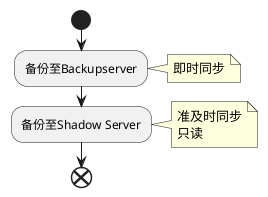 @startuml "活动图 - Chunkserver - 备份"
start
:备份至Backupserver;
note right
    即时同步
end note

:备份至Shadow Server;
note right
   准及时同步
   只读
end note
end
@enduml